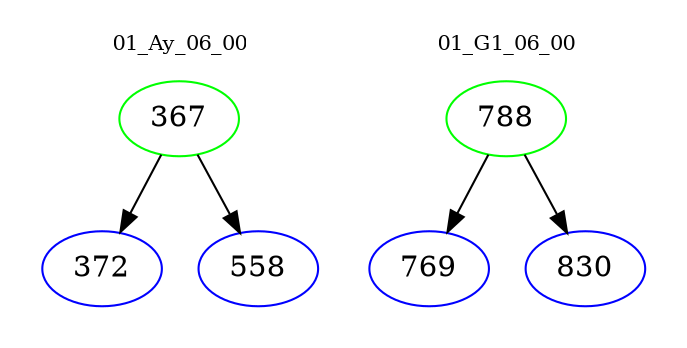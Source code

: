 digraph{
subgraph cluster_0 {
color = white
label = "01_Ay_06_00";
fontsize=10;
T0_367 [label="367", color="green"]
T0_367 -> T0_372 [color="black"]
T0_372 [label="372", color="blue"]
T0_367 -> T0_558 [color="black"]
T0_558 [label="558", color="blue"]
}
subgraph cluster_1 {
color = white
label = "01_G1_06_00";
fontsize=10;
T1_788 [label="788", color="green"]
T1_788 -> T1_769 [color="black"]
T1_769 [label="769", color="blue"]
T1_788 -> T1_830 [color="black"]
T1_830 [label="830", color="blue"]
}
}
